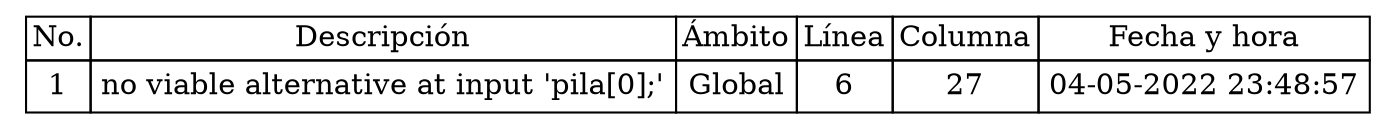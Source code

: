 
	digraph {
		tablaSimbolos [
		  shape=plaintext
		  label=<
			<table border='0' cellborder='1' color='black' cellspacing='0'>
			  <tr>
				  <td>No.</td>
				  <td>Descripción</td>
				  <td>Ámbito</td>
				  <td>Línea</td>
				  <td>Columna</td>
				  <td>Fecha y hora</td>
			  </tr>
	
<tr>
<td cellpadding='4'>
1
</td>
<td cellpadding='4'>no viable alternative at input 'pila[0];'
</td>
<td cellpadding='4'>Global
</td>
<td cellpadding='4'>6
</td>
<td cellpadding='4'>
27
</td>
<td cellpadding='4'>
04-05-2022 23:48:57
</td>
</tr>

		</table>
		>];
	}
	
